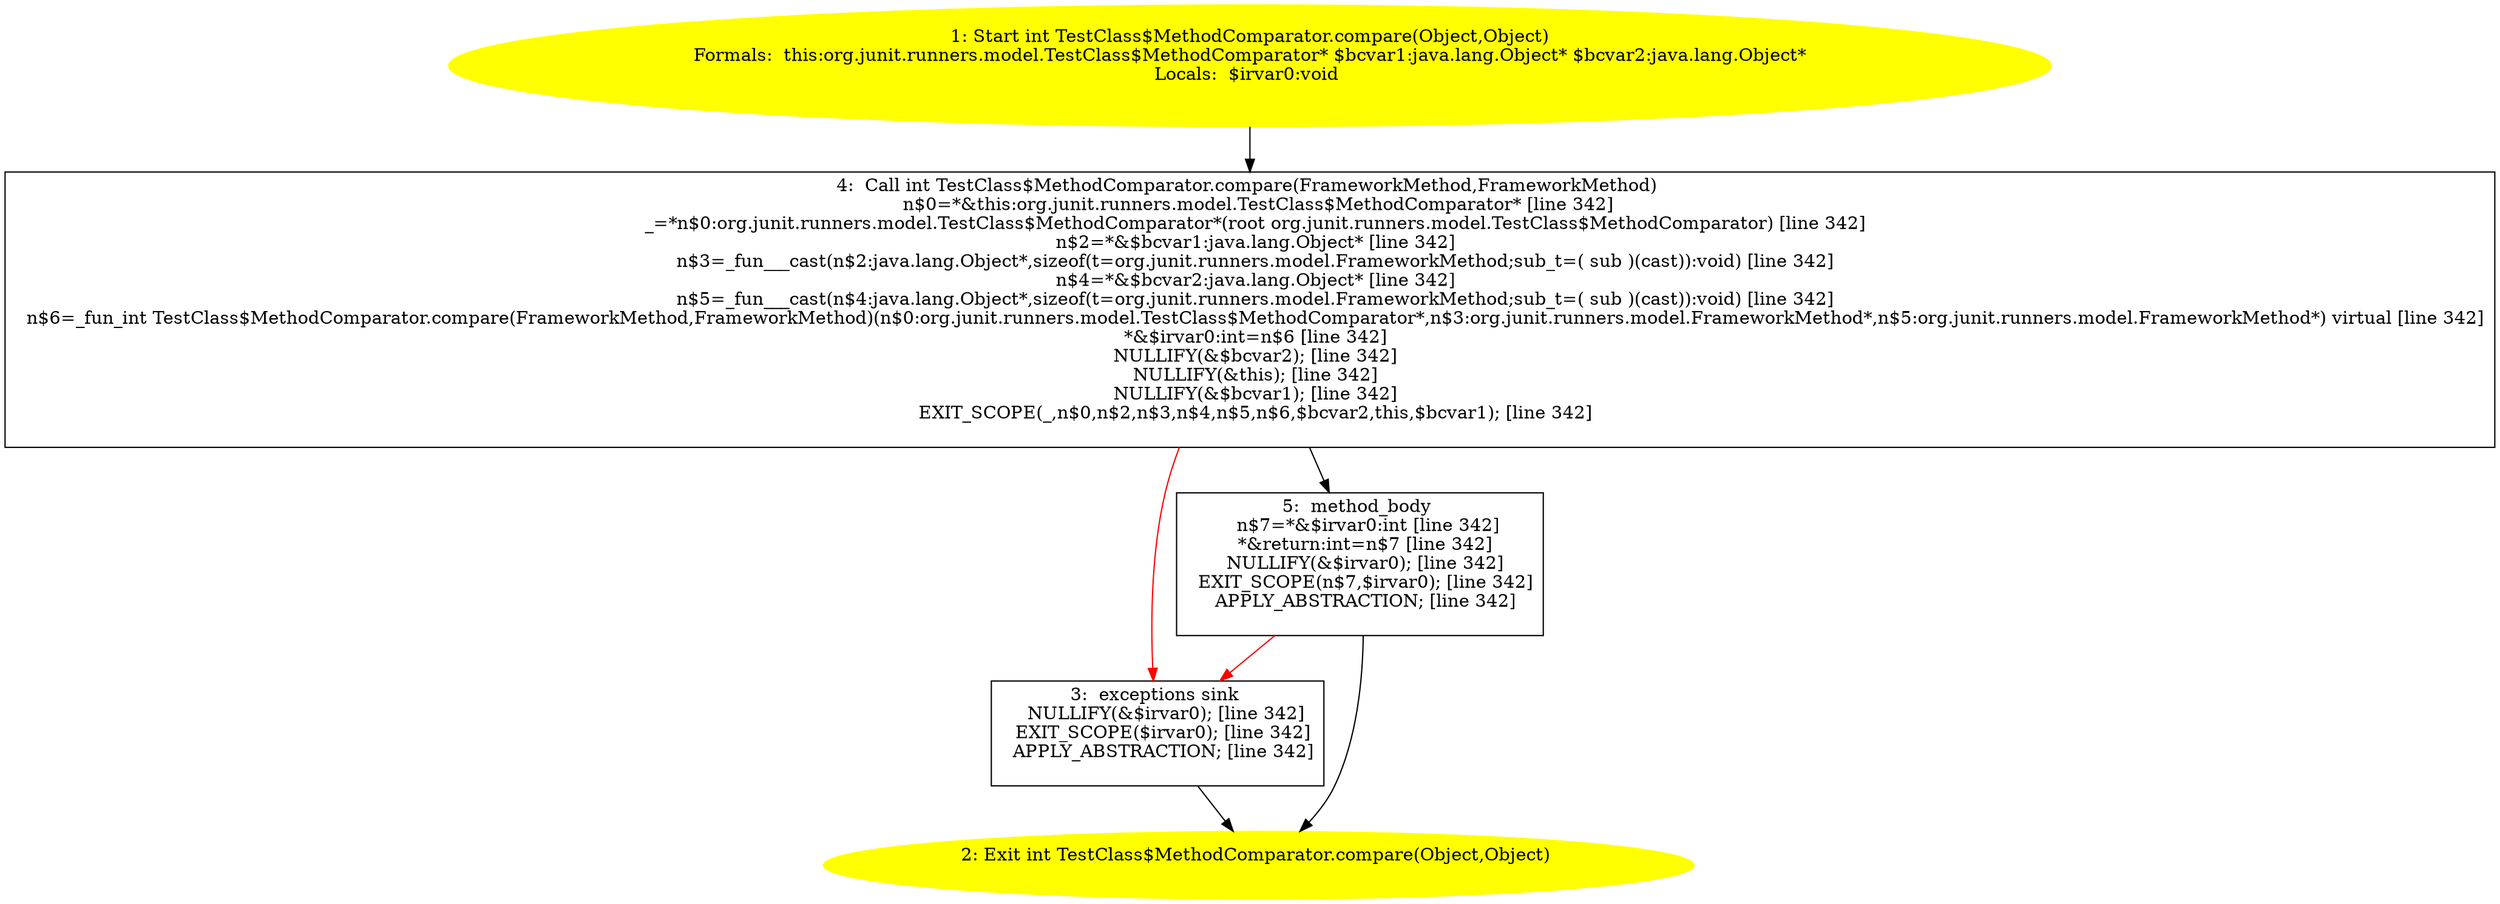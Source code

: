/* @generated */
digraph cfg {
"org.junit.runners.model.TestClass$MethodComparator.compare(java.lang.Object,java.lang.Object):int.319be022c3341083805d3b906f111476_1" [label="1: Start int TestClass$MethodComparator.compare(Object,Object)\nFormals:  this:org.junit.runners.model.TestClass$MethodComparator* $bcvar1:java.lang.Object* $bcvar2:java.lang.Object*\nLocals:  $irvar0:void \n  " color=yellow style=filled]
	

	 "org.junit.runners.model.TestClass$MethodComparator.compare(java.lang.Object,java.lang.Object):int.319be022c3341083805d3b906f111476_1" -> "org.junit.runners.model.TestClass$MethodComparator.compare(java.lang.Object,java.lang.Object):int.319be022c3341083805d3b906f111476_4" ;
"org.junit.runners.model.TestClass$MethodComparator.compare(java.lang.Object,java.lang.Object):int.319be022c3341083805d3b906f111476_2" [label="2: Exit int TestClass$MethodComparator.compare(Object,Object) \n  " color=yellow style=filled]
	

"org.junit.runners.model.TestClass$MethodComparator.compare(java.lang.Object,java.lang.Object):int.319be022c3341083805d3b906f111476_3" [label="3:  exceptions sink \n   NULLIFY(&$irvar0); [line 342]\n  EXIT_SCOPE($irvar0); [line 342]\n  APPLY_ABSTRACTION; [line 342]\n " shape="box"]
	

	 "org.junit.runners.model.TestClass$MethodComparator.compare(java.lang.Object,java.lang.Object):int.319be022c3341083805d3b906f111476_3" -> "org.junit.runners.model.TestClass$MethodComparator.compare(java.lang.Object,java.lang.Object):int.319be022c3341083805d3b906f111476_2" ;
"org.junit.runners.model.TestClass$MethodComparator.compare(java.lang.Object,java.lang.Object):int.319be022c3341083805d3b906f111476_4" [label="4:  Call int TestClass$MethodComparator.compare(FrameworkMethod,FrameworkMethod) \n   n$0=*&this:org.junit.runners.model.TestClass$MethodComparator* [line 342]\n  _=*n$0:org.junit.runners.model.TestClass$MethodComparator*(root org.junit.runners.model.TestClass$MethodComparator) [line 342]\n  n$2=*&$bcvar1:java.lang.Object* [line 342]\n  n$3=_fun___cast(n$2:java.lang.Object*,sizeof(t=org.junit.runners.model.FrameworkMethod;sub_t=( sub )(cast)):void) [line 342]\n  n$4=*&$bcvar2:java.lang.Object* [line 342]\n  n$5=_fun___cast(n$4:java.lang.Object*,sizeof(t=org.junit.runners.model.FrameworkMethod;sub_t=( sub )(cast)):void) [line 342]\n  n$6=_fun_int TestClass$MethodComparator.compare(FrameworkMethod,FrameworkMethod)(n$0:org.junit.runners.model.TestClass$MethodComparator*,n$3:org.junit.runners.model.FrameworkMethod*,n$5:org.junit.runners.model.FrameworkMethod*) virtual [line 342]\n  *&$irvar0:int=n$6 [line 342]\n  NULLIFY(&$bcvar2); [line 342]\n  NULLIFY(&this); [line 342]\n  NULLIFY(&$bcvar1); [line 342]\n  EXIT_SCOPE(_,n$0,n$2,n$3,n$4,n$5,n$6,$bcvar2,this,$bcvar1); [line 342]\n " shape="box"]
	

	 "org.junit.runners.model.TestClass$MethodComparator.compare(java.lang.Object,java.lang.Object):int.319be022c3341083805d3b906f111476_4" -> "org.junit.runners.model.TestClass$MethodComparator.compare(java.lang.Object,java.lang.Object):int.319be022c3341083805d3b906f111476_5" ;
	 "org.junit.runners.model.TestClass$MethodComparator.compare(java.lang.Object,java.lang.Object):int.319be022c3341083805d3b906f111476_4" -> "org.junit.runners.model.TestClass$MethodComparator.compare(java.lang.Object,java.lang.Object):int.319be022c3341083805d3b906f111476_3" [color="red" ];
"org.junit.runners.model.TestClass$MethodComparator.compare(java.lang.Object,java.lang.Object):int.319be022c3341083805d3b906f111476_5" [label="5:  method_body \n   n$7=*&$irvar0:int [line 342]\n  *&return:int=n$7 [line 342]\n  NULLIFY(&$irvar0); [line 342]\n  EXIT_SCOPE(n$7,$irvar0); [line 342]\n  APPLY_ABSTRACTION; [line 342]\n " shape="box"]
	

	 "org.junit.runners.model.TestClass$MethodComparator.compare(java.lang.Object,java.lang.Object):int.319be022c3341083805d3b906f111476_5" -> "org.junit.runners.model.TestClass$MethodComparator.compare(java.lang.Object,java.lang.Object):int.319be022c3341083805d3b906f111476_2" ;
	 "org.junit.runners.model.TestClass$MethodComparator.compare(java.lang.Object,java.lang.Object):int.319be022c3341083805d3b906f111476_5" -> "org.junit.runners.model.TestClass$MethodComparator.compare(java.lang.Object,java.lang.Object):int.319be022c3341083805d3b906f111476_3" [color="red" ];
}
